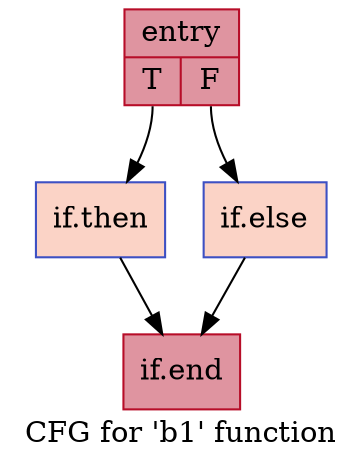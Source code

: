 digraph "CFG for 'b1' function" {
	label="CFG for 'b1' function";

	Node0x55665368cd10 [shape=record,color="#b70d28ff", style=filled, fillcolor="#b70d2870",label="{entry|{<s0>T|<s1>F}}"];
	Node0x55665368cd10:s0 -> Node0x55665368d650;
	Node0x55665368cd10:s1 -> Node0x55665368d6c0;
	Node0x55665368d650 [shape=record,color="#3d50c3ff", style=filled, fillcolor="#f59c7d70",label="{if.then}"];
	Node0x55665368d650 -> Node0x55665368dbe0;
	Node0x55665368d6c0 [shape=record,color="#3d50c3ff", style=filled, fillcolor="#f59c7d70",label="{if.else}"];
	Node0x55665368d6c0 -> Node0x55665368dbe0;
	Node0x55665368dbe0 [shape=record,color="#b70d28ff", style=filled, fillcolor="#b70d2870",label="{if.end}"];
}
